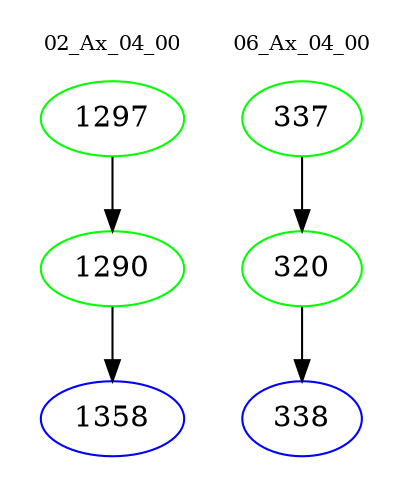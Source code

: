 digraph{
subgraph cluster_0 {
color = white
label = "02_Ax_04_00";
fontsize=10;
T0_1297 [label="1297", color="green"]
T0_1297 -> T0_1290 [color="black"]
T0_1290 [label="1290", color="green"]
T0_1290 -> T0_1358 [color="black"]
T0_1358 [label="1358", color="blue"]
}
subgraph cluster_1 {
color = white
label = "06_Ax_04_00";
fontsize=10;
T1_337 [label="337", color="green"]
T1_337 -> T1_320 [color="black"]
T1_320 [label="320", color="green"]
T1_320 -> T1_338 [color="black"]
T1_338 [label="338", color="blue"]
}
}
